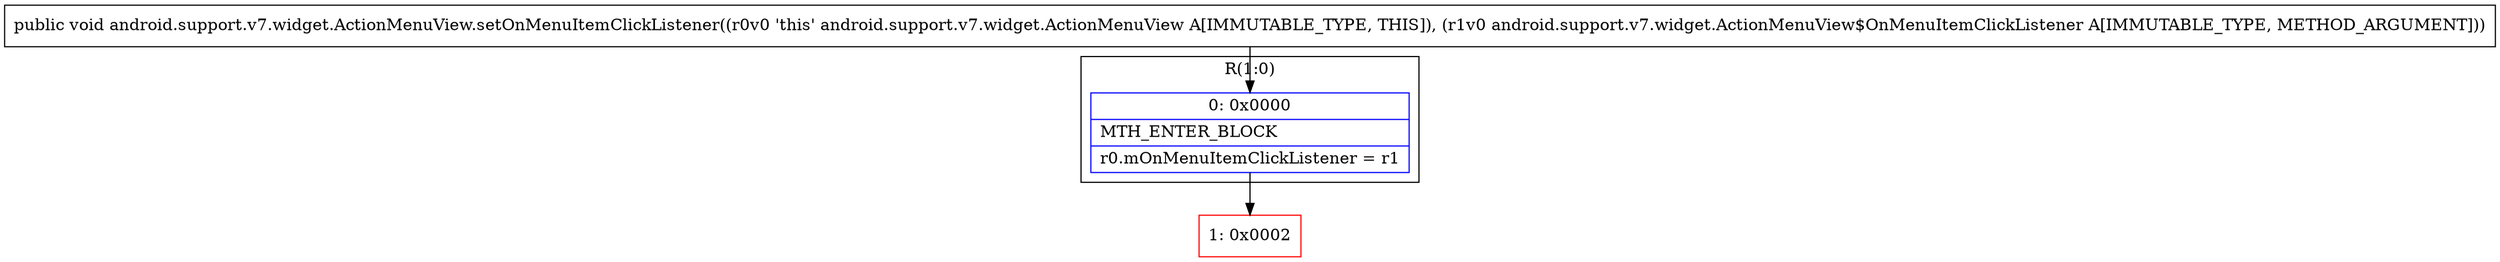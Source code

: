 digraph "CFG forandroid.support.v7.widget.ActionMenuView.setOnMenuItemClickListener(Landroid\/support\/v7\/widget\/ActionMenuView$OnMenuItemClickListener;)V" {
subgraph cluster_Region_23563000 {
label = "R(1:0)";
node [shape=record,color=blue];
Node_0 [shape=record,label="{0\:\ 0x0000|MTH_ENTER_BLOCK\l|r0.mOnMenuItemClickListener = r1\l}"];
}
Node_1 [shape=record,color=red,label="{1\:\ 0x0002}"];
MethodNode[shape=record,label="{public void android.support.v7.widget.ActionMenuView.setOnMenuItemClickListener((r0v0 'this' android.support.v7.widget.ActionMenuView A[IMMUTABLE_TYPE, THIS]), (r1v0 android.support.v7.widget.ActionMenuView$OnMenuItemClickListener A[IMMUTABLE_TYPE, METHOD_ARGUMENT])) }"];
MethodNode -> Node_0;
Node_0 -> Node_1;
}

